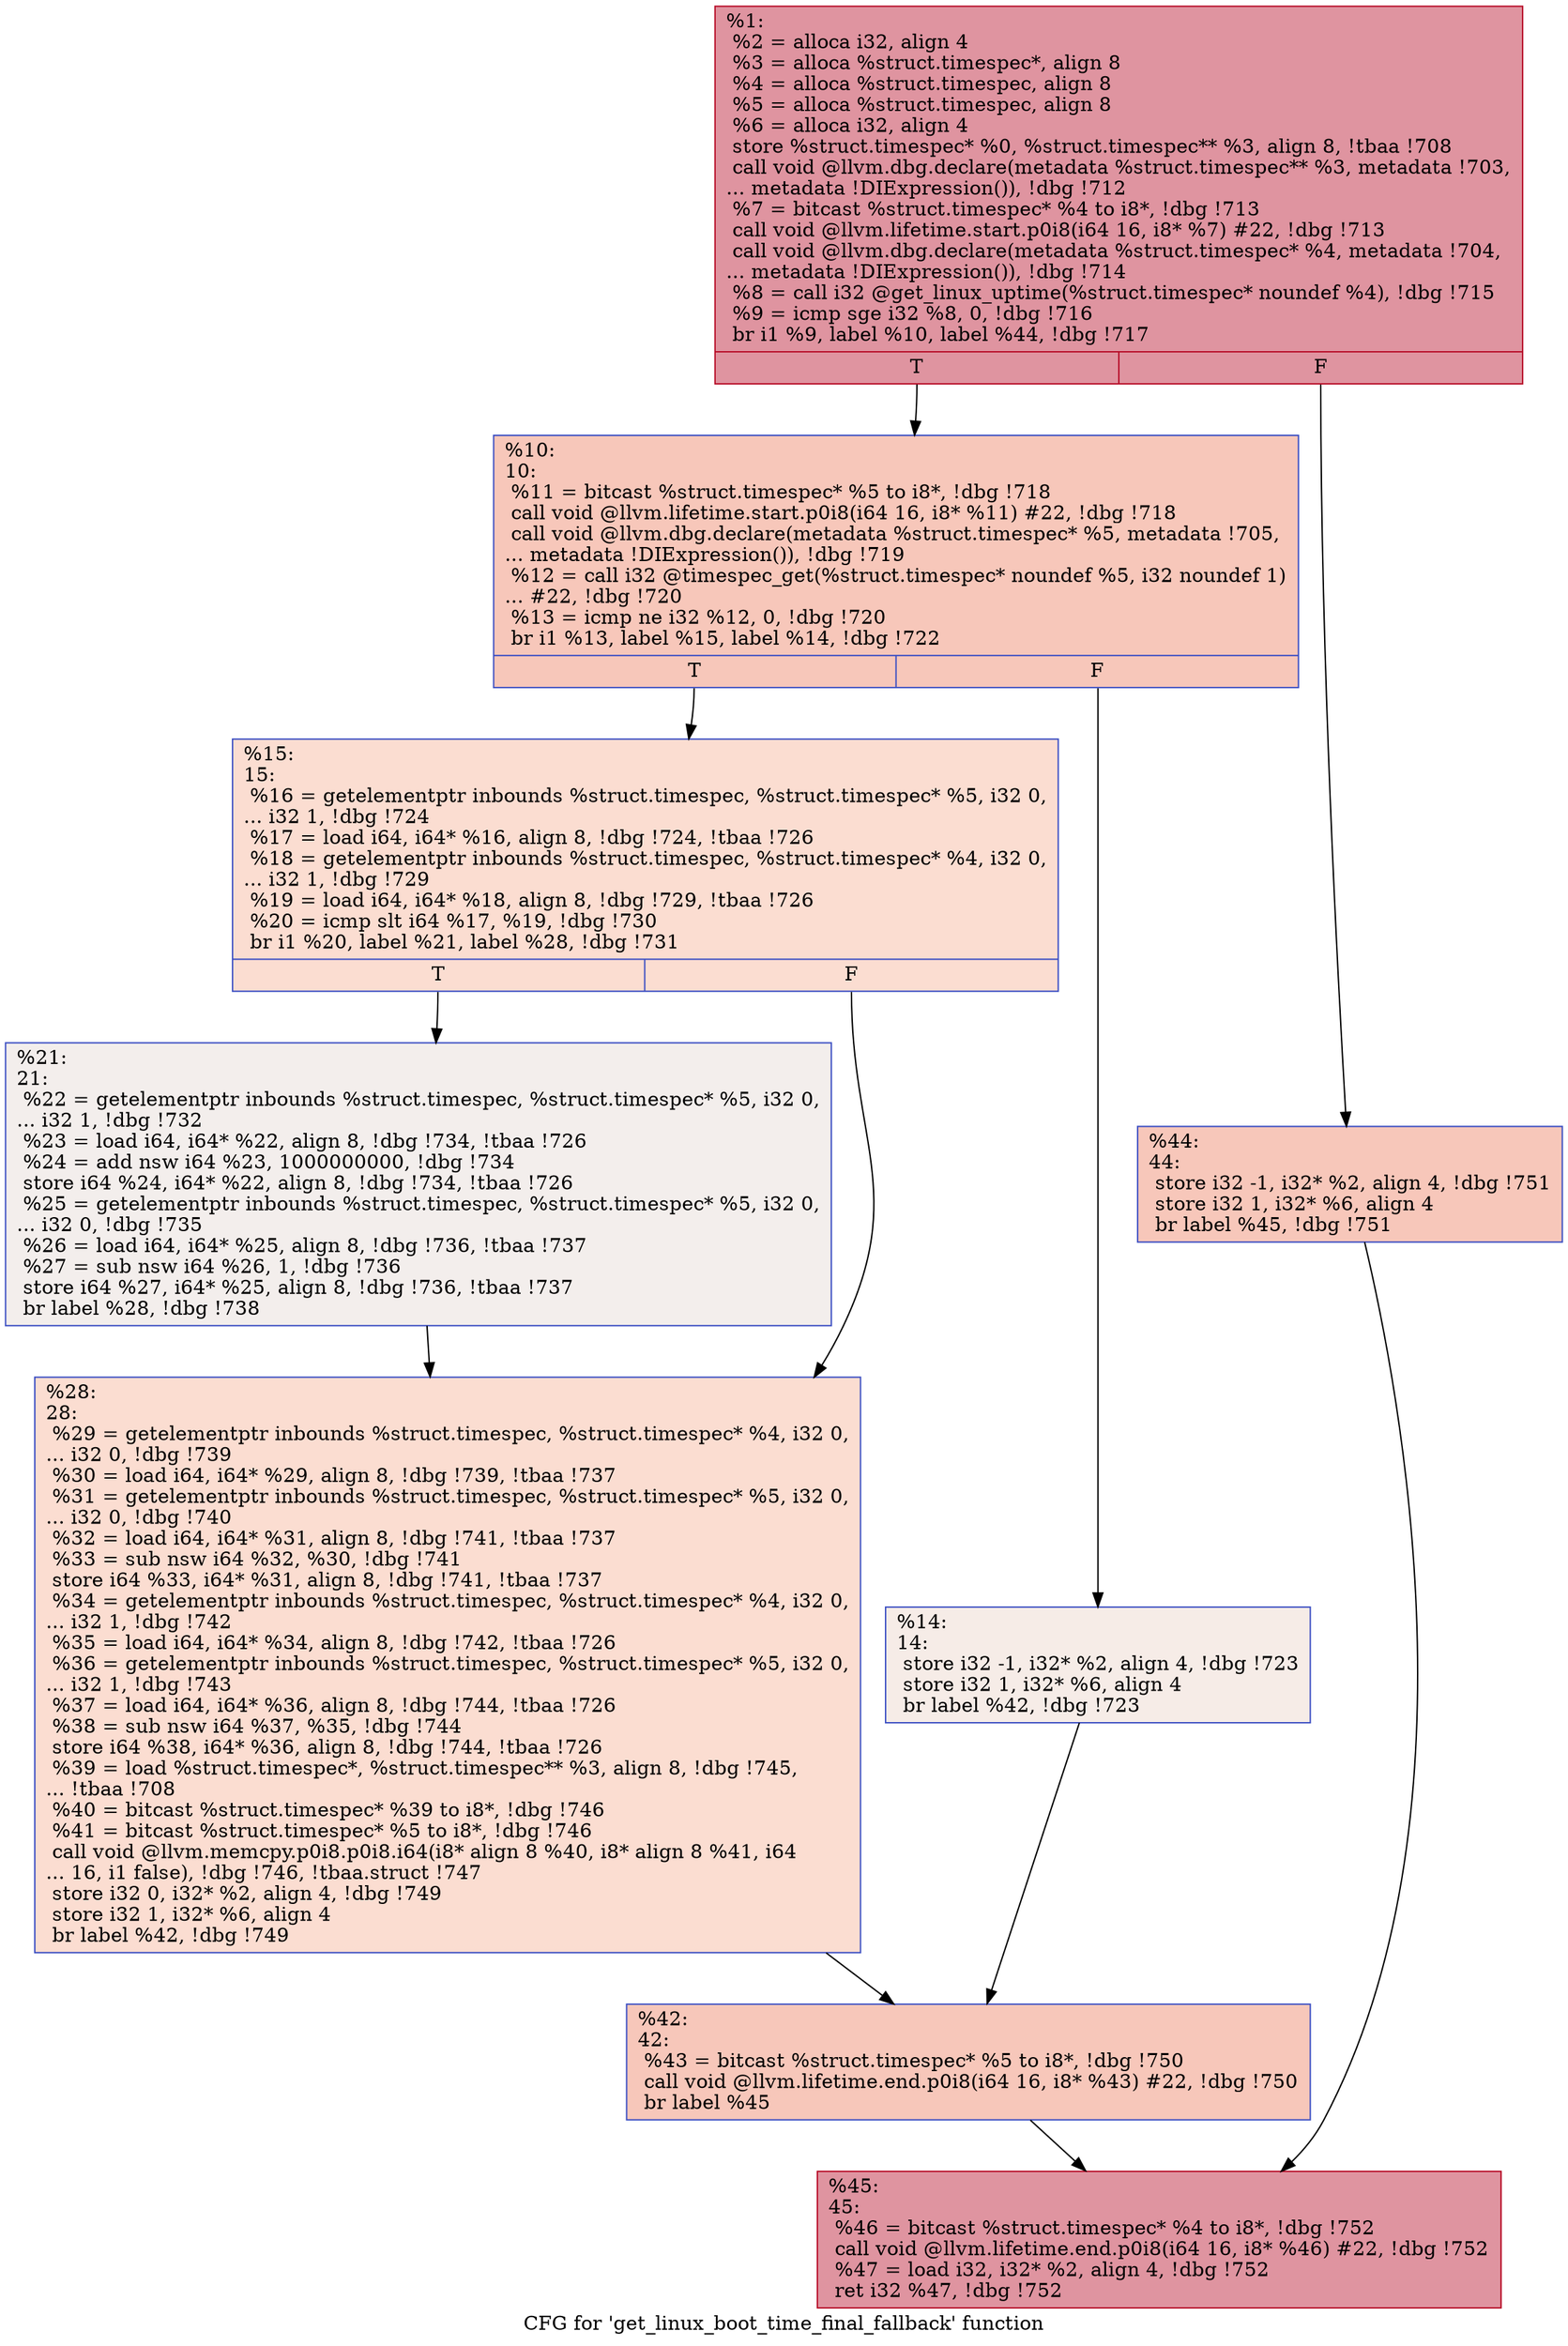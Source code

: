 digraph "CFG for 'get_linux_boot_time_final_fallback' function" {
	label="CFG for 'get_linux_boot_time_final_fallback' function";

	Node0x1d7d370 [shape=record,color="#b70d28ff", style=filled, fillcolor="#b70d2870",label="{%1:\l  %2 = alloca i32, align 4\l  %3 = alloca %struct.timespec*, align 8\l  %4 = alloca %struct.timespec, align 8\l  %5 = alloca %struct.timespec, align 8\l  %6 = alloca i32, align 4\l  store %struct.timespec* %0, %struct.timespec** %3, align 8, !tbaa !708\l  call void @llvm.dbg.declare(metadata %struct.timespec** %3, metadata !703,\l... metadata !DIExpression()), !dbg !712\l  %7 = bitcast %struct.timespec* %4 to i8*, !dbg !713\l  call void @llvm.lifetime.start.p0i8(i64 16, i8* %7) #22, !dbg !713\l  call void @llvm.dbg.declare(metadata %struct.timespec* %4, metadata !704,\l... metadata !DIExpression()), !dbg !714\l  %8 = call i32 @get_linux_uptime(%struct.timespec* noundef %4), !dbg !715\l  %9 = icmp sge i32 %8, 0, !dbg !716\l  br i1 %9, label %10, label %44, !dbg !717\l|{<s0>T|<s1>F}}"];
	Node0x1d7d370:s0 -> Node0x1d7d3c0;
	Node0x1d7d370:s1 -> Node0x1d7d5a0;
	Node0x1d7d3c0 [shape=record,color="#3d50c3ff", style=filled, fillcolor="#ec7f6370",label="{%10:\l10:                                               \l  %11 = bitcast %struct.timespec* %5 to i8*, !dbg !718\l  call void @llvm.lifetime.start.p0i8(i64 16, i8* %11) #22, !dbg !718\l  call void @llvm.dbg.declare(metadata %struct.timespec* %5, metadata !705,\l... metadata !DIExpression()), !dbg !719\l  %12 = call i32 @timespec_get(%struct.timespec* noundef %5, i32 noundef 1)\l... #22, !dbg !720\l  %13 = icmp ne i32 %12, 0, !dbg !720\l  br i1 %13, label %15, label %14, !dbg !722\l|{<s0>T|<s1>F}}"];
	Node0x1d7d3c0:s0 -> Node0x1d7d460;
	Node0x1d7d3c0:s1 -> Node0x1d7d410;
	Node0x1d7d410 [shape=record,color="#3d50c3ff", style=filled, fillcolor="#ead5c970",label="{%14:\l14:                                               \l  store i32 -1, i32* %2, align 4, !dbg !723\l  store i32 1, i32* %6, align 4\l  br label %42, !dbg !723\l}"];
	Node0x1d7d410 -> Node0x1d7d550;
	Node0x1d7d460 [shape=record,color="#3d50c3ff", style=filled, fillcolor="#f7b39670",label="{%15:\l15:                                               \l  %16 = getelementptr inbounds %struct.timespec, %struct.timespec* %5, i32 0,\l... i32 1, !dbg !724\l  %17 = load i64, i64* %16, align 8, !dbg !724, !tbaa !726\l  %18 = getelementptr inbounds %struct.timespec, %struct.timespec* %4, i32 0,\l... i32 1, !dbg !729\l  %19 = load i64, i64* %18, align 8, !dbg !729, !tbaa !726\l  %20 = icmp slt i64 %17, %19, !dbg !730\l  br i1 %20, label %21, label %28, !dbg !731\l|{<s0>T|<s1>F}}"];
	Node0x1d7d460:s0 -> Node0x1d7d4b0;
	Node0x1d7d460:s1 -> Node0x1d7d500;
	Node0x1d7d4b0 [shape=record,color="#3d50c3ff", style=filled, fillcolor="#e3d9d370",label="{%21:\l21:                                               \l  %22 = getelementptr inbounds %struct.timespec, %struct.timespec* %5, i32 0,\l... i32 1, !dbg !732\l  %23 = load i64, i64* %22, align 8, !dbg !734, !tbaa !726\l  %24 = add nsw i64 %23, 1000000000, !dbg !734\l  store i64 %24, i64* %22, align 8, !dbg !734, !tbaa !726\l  %25 = getelementptr inbounds %struct.timespec, %struct.timespec* %5, i32 0,\l... i32 0, !dbg !735\l  %26 = load i64, i64* %25, align 8, !dbg !736, !tbaa !737\l  %27 = sub nsw i64 %26, 1, !dbg !736\l  store i64 %27, i64* %25, align 8, !dbg !736, !tbaa !737\l  br label %28, !dbg !738\l}"];
	Node0x1d7d4b0 -> Node0x1d7d500;
	Node0x1d7d500 [shape=record,color="#3d50c3ff", style=filled, fillcolor="#f7b39670",label="{%28:\l28:                                               \l  %29 = getelementptr inbounds %struct.timespec, %struct.timespec* %4, i32 0,\l... i32 0, !dbg !739\l  %30 = load i64, i64* %29, align 8, !dbg !739, !tbaa !737\l  %31 = getelementptr inbounds %struct.timespec, %struct.timespec* %5, i32 0,\l... i32 0, !dbg !740\l  %32 = load i64, i64* %31, align 8, !dbg !741, !tbaa !737\l  %33 = sub nsw i64 %32, %30, !dbg !741\l  store i64 %33, i64* %31, align 8, !dbg !741, !tbaa !737\l  %34 = getelementptr inbounds %struct.timespec, %struct.timespec* %4, i32 0,\l... i32 1, !dbg !742\l  %35 = load i64, i64* %34, align 8, !dbg !742, !tbaa !726\l  %36 = getelementptr inbounds %struct.timespec, %struct.timespec* %5, i32 0,\l... i32 1, !dbg !743\l  %37 = load i64, i64* %36, align 8, !dbg !744, !tbaa !726\l  %38 = sub nsw i64 %37, %35, !dbg !744\l  store i64 %38, i64* %36, align 8, !dbg !744, !tbaa !726\l  %39 = load %struct.timespec*, %struct.timespec** %3, align 8, !dbg !745,\l... !tbaa !708\l  %40 = bitcast %struct.timespec* %39 to i8*, !dbg !746\l  %41 = bitcast %struct.timespec* %5 to i8*, !dbg !746\l  call void @llvm.memcpy.p0i8.p0i8.i64(i8* align 8 %40, i8* align 8 %41, i64\l... 16, i1 false), !dbg !746, !tbaa.struct !747\l  store i32 0, i32* %2, align 4, !dbg !749\l  store i32 1, i32* %6, align 4\l  br label %42, !dbg !749\l}"];
	Node0x1d7d500 -> Node0x1d7d550;
	Node0x1d7d550 [shape=record,color="#3d50c3ff", style=filled, fillcolor="#ec7f6370",label="{%42:\l42:                                               \l  %43 = bitcast %struct.timespec* %5 to i8*, !dbg !750\l  call void @llvm.lifetime.end.p0i8(i64 16, i8* %43) #22, !dbg !750\l  br label %45\l}"];
	Node0x1d7d550 -> Node0x1d7d5f0;
	Node0x1d7d5a0 [shape=record,color="#3d50c3ff", style=filled, fillcolor="#ec7f6370",label="{%44:\l44:                                               \l  store i32 -1, i32* %2, align 4, !dbg !751\l  store i32 1, i32* %6, align 4\l  br label %45, !dbg !751\l}"];
	Node0x1d7d5a0 -> Node0x1d7d5f0;
	Node0x1d7d5f0 [shape=record,color="#b70d28ff", style=filled, fillcolor="#b70d2870",label="{%45:\l45:                                               \l  %46 = bitcast %struct.timespec* %4 to i8*, !dbg !752\l  call void @llvm.lifetime.end.p0i8(i64 16, i8* %46) #22, !dbg !752\l  %47 = load i32, i32* %2, align 4, !dbg !752\l  ret i32 %47, !dbg !752\l}"];
}
